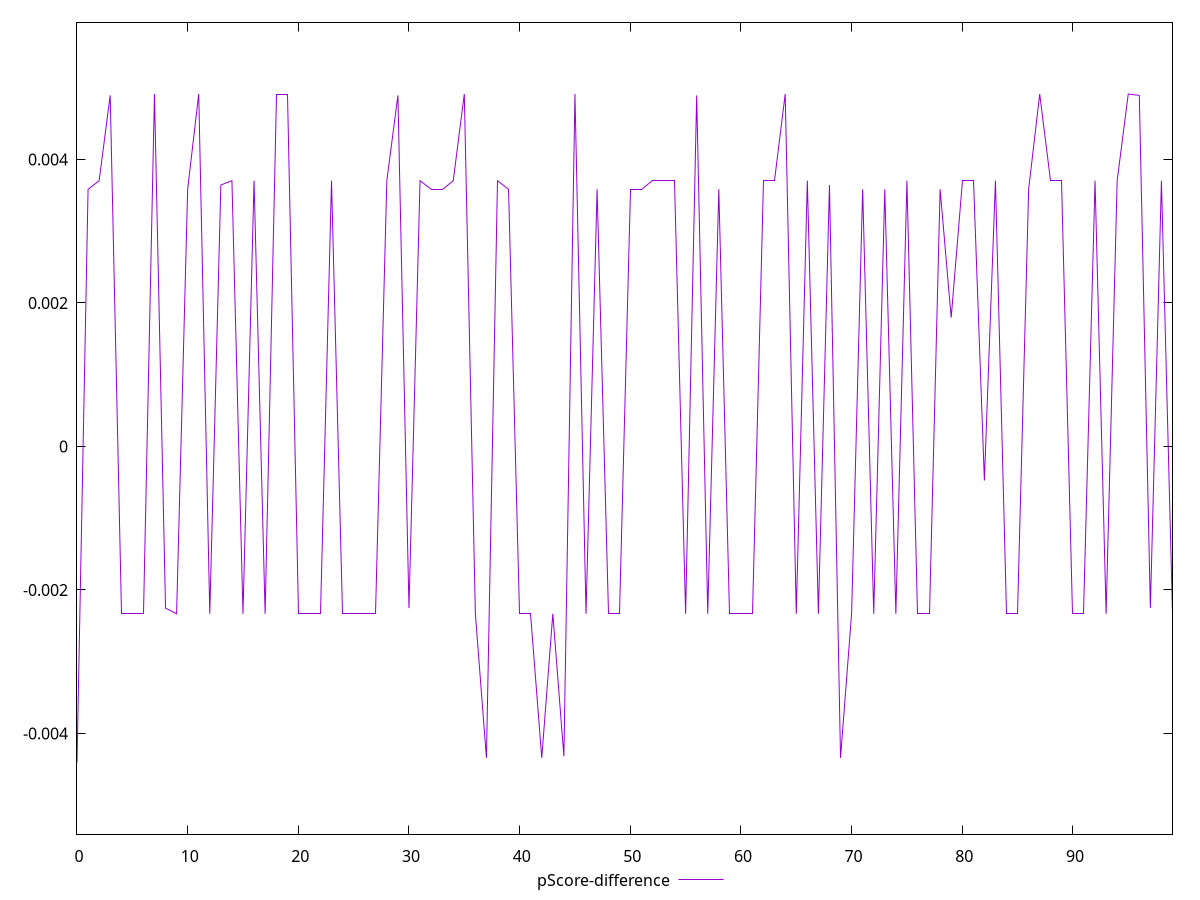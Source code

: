 reset

$pScoreDifference <<EOF
0 -0.004404017499953894
1 0.0035851789800422917
2 0.0037048253165158362
3 0.004894655520471081
4 -0.0023324578675004703
5 -0.0023324578675004703
6 -0.0023324578675004703
7 0.004912971260002841
8 -0.0022531857756509233
9 -0.0023324578675004703
10 0.0035851789800422917
11 0.004912971260002841
12 -0.0023324578675004703
13 0.003645004779169847
14 0.0037048253165158362
15 -0.0023324578675004703
16 0.0037048253165158362
17 -0.0023324578675004703
18 0.004912971260002841
19 0.004912971260002841
20 -0.0023324578675004703
21 -0.0023324578675004703
22 -0.0023324578675004703
23 0.0037048253165158362
24 -0.0023324578675004703
25 -0.0023324578675004703
26 -0.0023324578675004703
27 -0.0023324578675004703
28 0.0037048253165158362
29 0.004894105416331451
30 -0.0022531857756509233
31 0.0037048253165158362
32 0.0035851789800422917
33 0.0035851789800422917
34 0.0037048253165158362
35 0.004912971260002841
36 -0.0023324578675004703
37 -0.0043409718703082325
38 0.0037048253165158362
39 0.0035851789800422917
40 -0.0023324578675004703
41 -0.0023324578675004703
42 -0.004340322892845352
43 -0.0023324578675004703
44 -0.0043187141729315506
45 0.004912971260002841
46 -0.0023324578675004703
47 0.0035851789800422917
48 -0.0023324578675004703
49 -0.0023324578675004703
50 0.0035851789800422917
51 0.0035851789800422917
52 0.0037048253165158362
53 0.0037048253165158362
54 0.0037048253165158362
55 -0.0023324578675004703
56 0.004894105416331451
57 -0.0023324578675004703
58 0.0035851789800422917
59 -0.0023324578675004703
60 -0.0023324578675004703
61 -0.0023324578675004703
62 0.0037048253165158362
63 0.0037048253165158362
64 0.004912971260002841
65 -0.0023324578675004703
66 0.0037048253165158362
67 -0.0023324578675004703
68 0.003645004779169847
69 -0.004340647392168153
70 -0.0023324578675004703
71 0.0035851789800422917
72 -0.0023324578675004703
73 0.0035851789800422917
74 -0.0023324578675004703
75 0.0037048253165158362
76 -0.0023324578675004703
77 -0.0023324578675004703
78 0.0035851789800422917
79 0.0017959756539759342
80 0.0037048253165158362
81 0.0037048253165158362
82 -0.00047501142462136325
83 0.0037048253165158362
84 -0.0023324578675004703
85 -0.0023324578675004703
86 0.0035851789800422917
87 0.004912971260002841
88 0.0037048253165158362
89 0.0037048253165158362
90 -0.0023324578675004703
91 -0.0023324578675004703
92 0.0037048253165158362
93 -0.0023324578675004703
94 0.0037048253165158362
95 0.004912971260002841
96 0.004894105416331451
97 -0.0022531857756509233
98 0.0037048253165158362
99 -0.0023324578675004703
EOF

set key outside below
set xrange [0:99]
set yrange [-0.005404017499953894:0.005912971260002841]
set trange [-0.005404017499953894:0.005912971260002841]
set terminal svg size 640, 500 enhanced background rgb 'white'
set output "reports/report_00032_2021-02-25T10-28-15.087Z/cumulative-layout-shift/samples/astro/pScore-difference/values.svg"

plot $pScoreDifference title "pScore-difference" with line

reset
